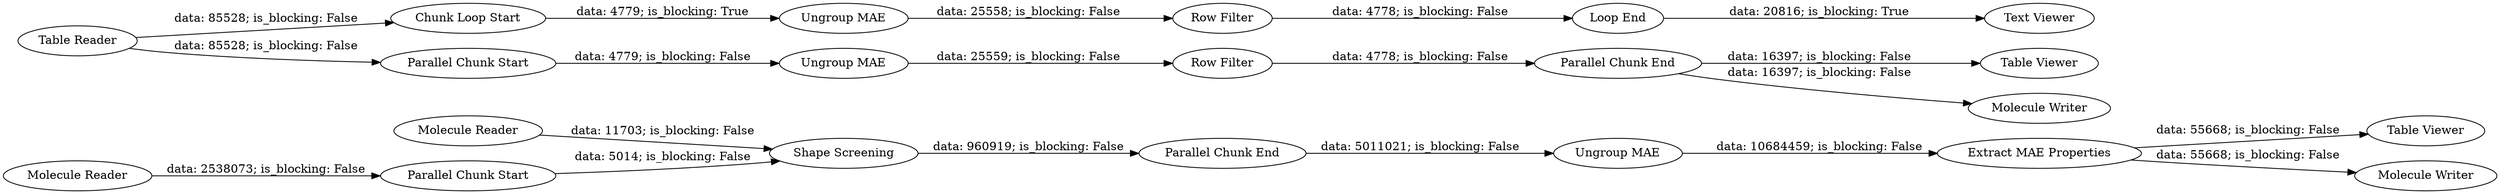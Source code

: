 digraph {
	"2737269254479925205_8239" [label="Ungroup MAE"]
	"2737269254479925205_8462" [label="Molecule Reader"]
	"2737269254479925205_8461" [label="Molecule Reader"]
	"2737269254479925205_8241" [label="Extract MAE Properties"]
	"2737269254479925205_70" [label="Row Filter"]
	"2737269254479925205_68" [label="Chunk Loop Start"]
	"2737269254479925205_8249" [label="Table Viewer"]
	"2737269254479925205_8245" [label="Parallel Chunk Start"]
	"2737269254479925205_8459" [label="Molecule Writer"]
	"2737269254479925205_8460" [label="Table Reader"]
	"2737269254479925205_71" [label="Loop End"]
	"2737269254479925205_6" [label="Parallel Chunk End"]
	"2737269254479925205_69" [label="Ungroup MAE"]
	"2737269254479925205_73" [label="Text Viewer"]
	"2737269254479925205_8463" [label="Shape Screening"]
	"2737269254479925205_8247" [label="Row Filter"]
	"2737269254479925205_8246" [label="Parallel Chunk End"]
	"2737269254479925205_8248" [label="Ungroup MAE"]
	"2737269254479925205_8240" [label="Table Viewer"]
	"2737269254479925205_4" [label="Parallel Chunk Start"]
	"2737269254479925205_8458" [label="Molecule Writer"]
	"2737269254479925205_8460" -> "2737269254479925205_8245" [label="data: 85528; is_blocking: False"]
	"2737269254479925205_8241" -> "2737269254479925205_8240" [label="data: 55668; is_blocking: False"]
	"2737269254479925205_8245" -> "2737269254479925205_8248" [label="data: 4779; is_blocking: False"]
	"2737269254479925205_8247" -> "2737269254479925205_8246" [label="data: 4778; is_blocking: False"]
	"2737269254479925205_70" -> "2737269254479925205_71" [label="data: 4778; is_blocking: False"]
	"2737269254479925205_8461" -> "2737269254479925205_8463" [label="data: 11703; is_blocking: False"]
	"2737269254479925205_8248" -> "2737269254479925205_8247" [label="data: 25559; is_blocking: False"]
	"2737269254479925205_8460" -> "2737269254479925205_68" [label="data: 85528; is_blocking: False"]
	"2737269254479925205_8462" -> "2737269254479925205_4" [label="data: 2538073; is_blocking: False"]
	"2737269254479925205_4" -> "2737269254479925205_8463" [label="data: 5014; is_blocking: False"]
	"2737269254479925205_71" -> "2737269254479925205_73" [label="data: 20816; is_blocking: True"]
	"2737269254479925205_8246" -> "2737269254479925205_8459" [label="data: 16397; is_blocking: False"]
	"2737269254479925205_8246" -> "2737269254479925205_8249" [label="data: 16397; is_blocking: False"]
	"2737269254479925205_8241" -> "2737269254479925205_8458" [label="data: 55668; is_blocking: False"]
	"2737269254479925205_6" -> "2737269254479925205_8239" [label="data: 5011021; is_blocking: False"]
	"2737269254479925205_8463" -> "2737269254479925205_6" [label="data: 960919; is_blocking: False"]
	"2737269254479925205_8239" -> "2737269254479925205_8241" [label="data: 10684459; is_blocking: False"]
	"2737269254479925205_68" -> "2737269254479925205_69" [label="data: 4779; is_blocking: True"]
	"2737269254479925205_69" -> "2737269254479925205_70" [label="data: 25558; is_blocking: False"]
	rankdir=LR
}
